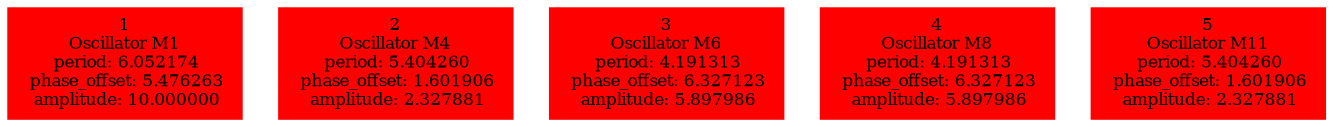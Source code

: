  digraph g{ forcelabels=true;
1 [label=<1<BR />Oscillator M1<BR /> period: 6.052174<BR /> phase_offset: 5.476263<BR /> amplitude: 10.000000>, shape=box,color=red,style=filled,fontsize=8];2 [label=<2<BR />Oscillator M4<BR /> period: 5.404260<BR /> phase_offset: 1.601906<BR /> amplitude: 2.327881>, shape=box,color=red,style=filled,fontsize=8];3 [label=<3<BR />Oscillator M6<BR /> period: 4.191313<BR /> phase_offset: 6.327123<BR /> amplitude: 5.897986>, shape=box,color=red,style=filled,fontsize=8];4 [label=<4<BR />Oscillator M8<BR /> period: 4.191313<BR /> phase_offset: 6.327123<BR /> amplitude: 5.897986>, shape=box,color=red,style=filled,fontsize=8];5 [label=<5<BR />Oscillator M11<BR /> period: 5.404260<BR /> phase_offset: 1.601906<BR /> amplitude: 2.327881>, shape=box,color=red,style=filled,fontsize=8]; }
